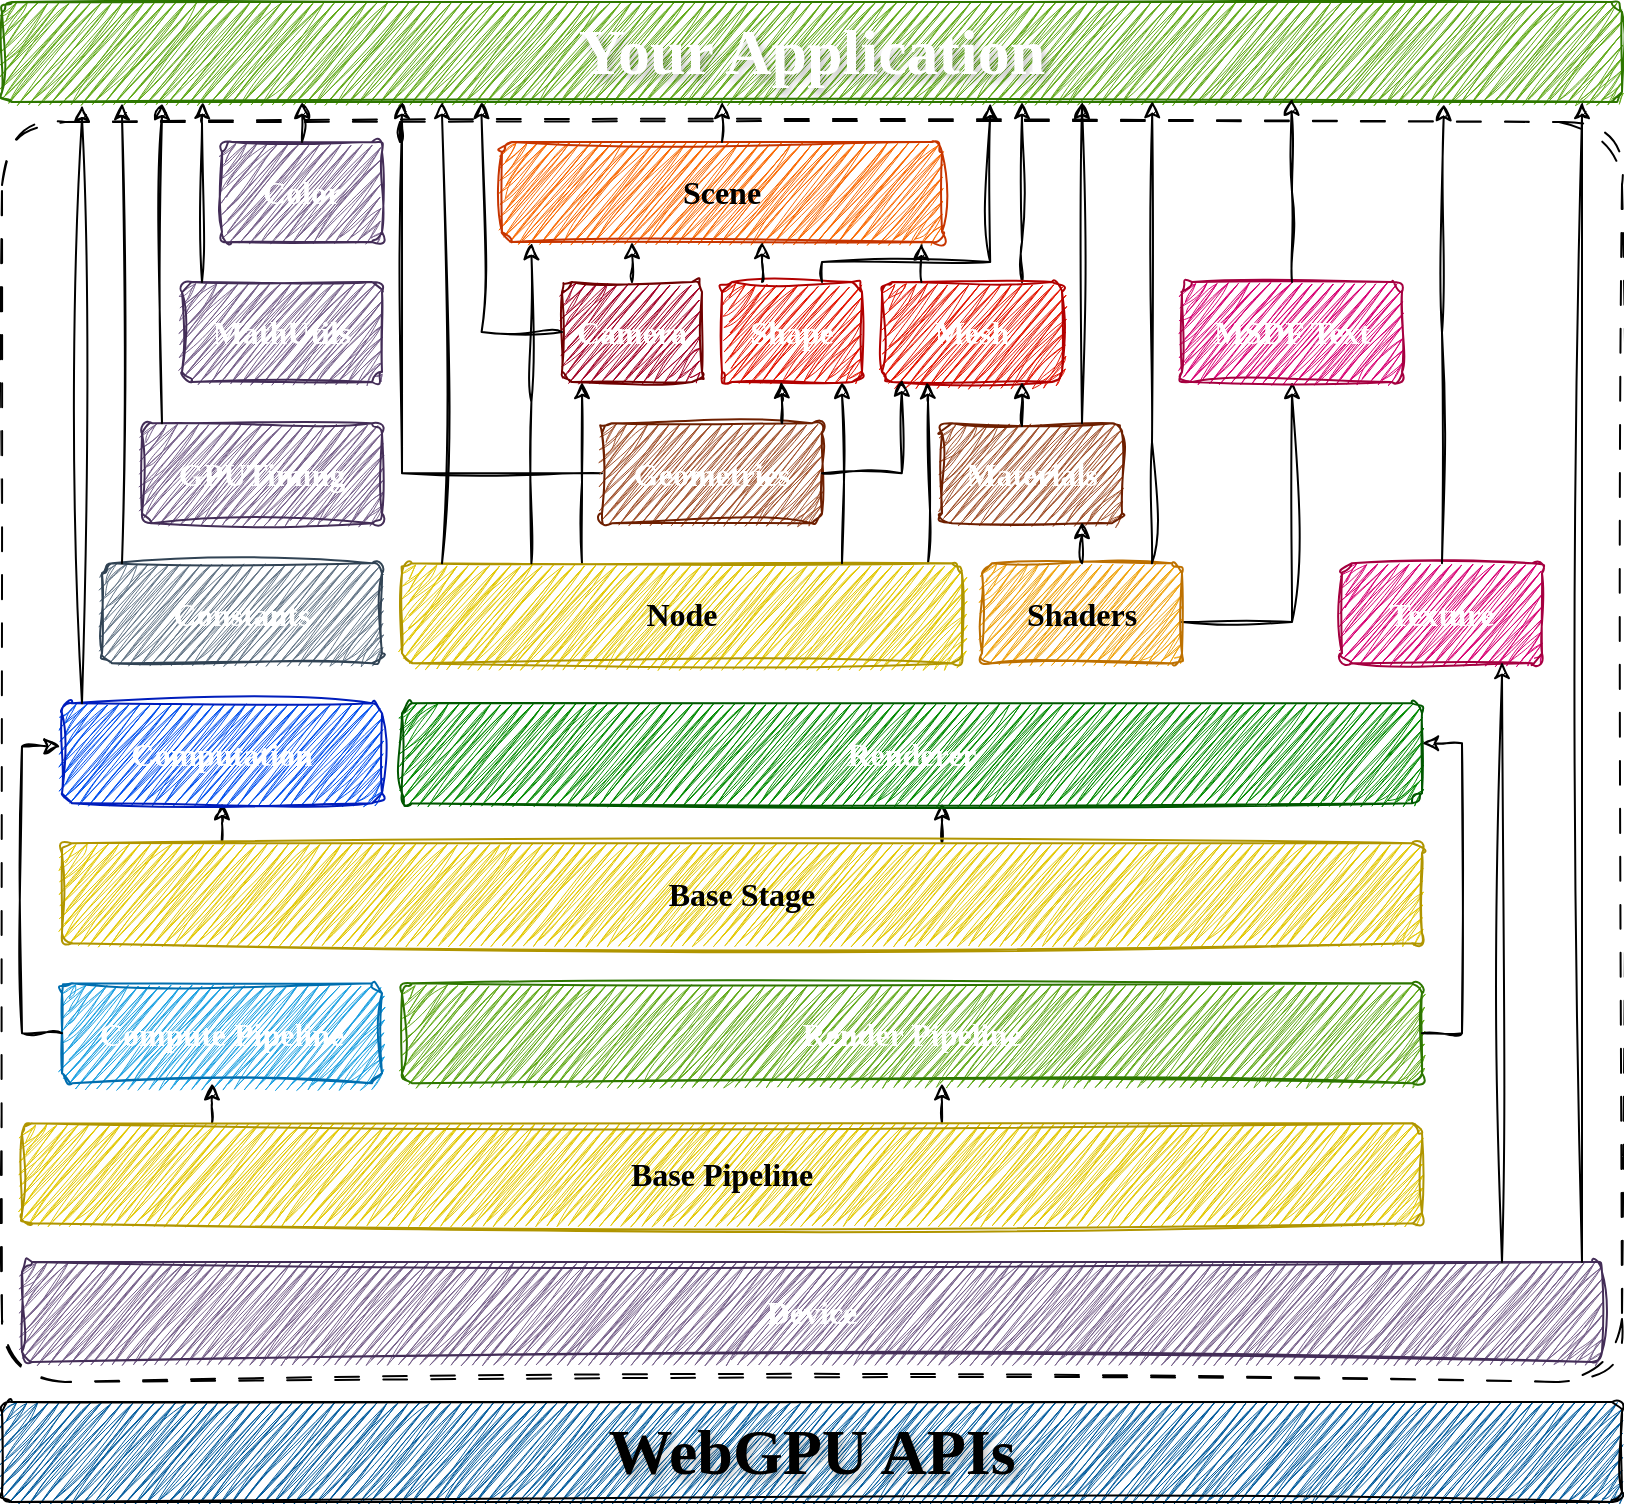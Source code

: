 <mxfile version="28.2.8">
  <diagram name="Page-1" id="Vd09RxBzxM2-TLh0bUjH">
    <mxGraphModel dx="1426" dy="21" grid="1" gridSize="10" guides="1" tooltips="1" connect="1" arrows="1" fold="1" page="1" pageScale="1" pageWidth="830" pageHeight="768" math="0" shadow="0">
      <root>
        <mxCell id="0" />
        <mxCell id="1" parent="0" />
        <mxCell id="-hKqGcVPF6-ta_k8zyYR-1" value="WebGPU APIs" style="rounded=1;arcSize=10;whiteSpace=wrap;html=1;align=center;fillColor=light-dark(#005A9C,#005A9C);fontColor=#000000;strokeColor=default;gradientColor=none;gradientDirection=north;fillStyle=zigzag;sketch=1;curveFitting=1;jiggle=2;fontFamily=Comic Sans MS;fontSize=32;fontStyle=1;labelBackgroundColor=none;labelBorderColor=none;textShadow=1;" parent="1" vertex="1">
          <mxGeometry x="10" y="1480" width="810" height="50" as="geometry" />
        </mxCell>
        <mxCell id="QNinl-FxONfIF-WMUGOS-1" value="Your Application" style="rounded=1;arcSize=10;whiteSpace=wrap;html=1;align=center;fillColor=#60a917;strokeColor=light-dark(#2D7600,#FFFFFF);gradientDirection=north;fillStyle=zigzag;sketch=1;curveFitting=1;jiggle=2;fontFamily=Comic Sans MS;fontSize=32;fontStyle=1;labelBackgroundColor=none;labelBorderColor=none;textShadow=1;fontColor=light-dark(#FFFFFF,#FFFFFF);" parent="1" vertex="1">
          <mxGeometry x="10" y="780" width="810" height="50" as="geometry" />
        </mxCell>
        <mxCell id="7VYEh889NyYLhTuRO7js-1" value="UWAL" style="rounded=1;hachureGap=4;fontFamily=Comic Sans MS;dashed=1;dashPattern=12 12;fillStyle=hachure;fillColor=none;glass=0;shadow=0;fontSize=256;fontColor=light-dark(#FFFFFF,#0093FF);textShadow=0;fontStyle=1;arcSize=5;textOpacity=10;html=1;whiteSpace=wrap;labelBorderColor=none;labelBackgroundColor=none;sketch=1;curveFitting=1;jiggle=2;" parent="1" vertex="1">
          <mxGeometry x="10" y="840" width="810" height="630" as="geometry" />
        </mxCell>
        <mxCell id="7VYEh889NyYLhTuRO7js-3" value="Render Pipeline" style="rounded=1;arcSize=10;whiteSpace=wrap;html=1;align=center;gradientDirection=north;fillStyle=zigzag;sketch=1;curveFitting=1;jiggle=2;fontFamily=Comic Sans MS;fontSize=16;fontStyle=1;labelBackgroundColor=none;labelBorderColor=none;textShadow=0;fillColor=#60a917;strokeColor=#2D7600;fontColor=light-dark(#FFFFFF,#FFFFFF);" parent="1" vertex="1">
          <mxGeometry x="210" y="1270.63" width="510" height="50" as="geometry" />
        </mxCell>
        <mxCell id="7VYEh889NyYLhTuRO7js-4" value="Compute Pipeline" style="rounded=1;arcSize=10;whiteSpace=wrap;html=1;align=center;fillColor=#1ba1e2;strokeColor=#006EAF;gradientDirection=north;fillStyle=zigzag;sketch=1;curveFitting=1;jiggle=2;fontFamily=Comic Sans MS;fontSize=16;fontStyle=1;labelBackgroundColor=none;labelBorderColor=none;textShadow=0;fontColor=light-dark(#FFFFFF,#FFFFFF);" parent="1" vertex="1">
          <mxGeometry x="40" y="1270.63" width="160" height="50" as="geometry" />
        </mxCell>
        <mxCell id="7VYEh889NyYLhTuRO7js-6" value="Device" style="rounded=1;arcSize=10;whiteSpace=wrap;html=1;align=center;gradientDirection=north;fillStyle=zigzag;sketch=1;curveFitting=1;jiggle=2;fontFamily=Comic Sans MS;fontSize=16;fontStyle=1;labelBackgroundColor=none;labelBorderColor=none;textShadow=0;fillColor=#76608a;strokeColor=#432D57;fontColor=light-dark(#FFFFFF,#FFFFFF);" parent="1" vertex="1">
          <mxGeometry x="20" y="1410" width="790" height="50" as="geometry" />
        </mxCell>
        <mxCell id="7VYEh889NyYLhTuRO7js-25" style="edgeStyle=orthogonalEdgeStyle;rounded=0;sketch=1;hachureGap=4;jiggle=2;curveFitting=1;orthogonalLoop=1;jettySize=auto;html=1;fontFamily=Architects Daughter;fontSource=https%3A%2F%2Ffonts.googleapis.com%2Fcss%3Ffamily%3DArchitects%2BDaughter;" parent="1" source="7VYEh889NyYLhTuRO7js-8" target="7VYEh889NyYLhTuRO7js-10" edge="1">
          <mxGeometry relative="1" as="geometry">
            <Array as="points">
              <mxPoint x="120" y="1190.63" />
              <mxPoint x="120" y="1190.63" />
            </Array>
          </mxGeometry>
        </mxCell>
        <mxCell id="7VYEh889NyYLhTuRO7js-27" style="edgeStyle=orthogonalEdgeStyle;rounded=0;sketch=1;hachureGap=4;jiggle=2;curveFitting=1;orthogonalLoop=1;jettySize=auto;html=1;fontFamily=Architects Daughter;fontSource=https%3A%2F%2Ffonts.googleapis.com%2Fcss%3Ffamily%3DArchitects%2BDaughter;" parent="1" source="7VYEh889NyYLhTuRO7js-8" target="7VYEh889NyYLhTuRO7js-11" edge="1">
          <mxGeometry relative="1" as="geometry">
            <Array as="points">
              <mxPoint x="480" y="1190" />
              <mxPoint x="480" y="1190" />
            </Array>
          </mxGeometry>
        </mxCell>
        <mxCell id="7VYEh889NyYLhTuRO7js-8" value="Base Stage" style="rounded=1;arcSize=10;whiteSpace=wrap;html=1;align=center;fillColor=#e3c800;strokeColor=#B09500;gradientDirection=north;fillStyle=zigzag;sketch=1;curveFitting=1;jiggle=2;fontFamily=Comic Sans MS;fontSize=16;fontStyle=1;labelBackgroundColor=none;labelBorderColor=none;textShadow=0;fontColor=#000000;" parent="1" vertex="1">
          <mxGeometry x="40" y="1200.63" width="680" height="50" as="geometry" />
        </mxCell>
        <mxCell id="7VYEh889NyYLhTuRO7js-32" style="edgeStyle=orthogonalEdgeStyle;rounded=0;sketch=1;hachureGap=4;jiggle=2;curveFitting=1;orthogonalLoop=1;jettySize=auto;html=1;fontFamily=Architects Daughter;fontSource=https%3A%2F%2Ffonts.googleapis.com%2Fcss%3Ffamily%3DArchitects%2BDaughter;" parent="1" source="7VYEh889NyYLhTuRO7js-9" target="7VYEh889NyYLhTuRO7js-3" edge="1">
          <mxGeometry relative="1" as="geometry">
            <Array as="points">
              <mxPoint x="480" y="1330" />
              <mxPoint x="480" y="1330" />
            </Array>
          </mxGeometry>
        </mxCell>
        <mxCell id="7VYEh889NyYLhTuRO7js-34" style="edgeStyle=orthogonalEdgeStyle;rounded=0;sketch=1;hachureGap=4;jiggle=2;curveFitting=1;orthogonalLoop=1;jettySize=auto;html=1;fontFamily=Architects Daughter;fontSource=https%3A%2F%2Ffonts.googleapis.com%2Fcss%3Ffamily%3DArchitects%2BDaughter;" parent="1" source="7VYEh889NyYLhTuRO7js-9" target="7VYEh889NyYLhTuRO7js-4" edge="1">
          <mxGeometry relative="1" as="geometry">
            <Array as="points">
              <mxPoint x="115" y="1330.63" />
              <mxPoint x="115" y="1330.63" />
            </Array>
          </mxGeometry>
        </mxCell>
        <mxCell id="7VYEh889NyYLhTuRO7js-9" value="Base Pipeline" style="rounded=1;arcSize=10;whiteSpace=wrap;html=1;align=center;fillColor=#e3c800;strokeColor=#B09500;gradientDirection=north;fillStyle=zigzag;sketch=1;curveFitting=1;jiggle=2;fontFamily=Comic Sans MS;fontSize=16;fontStyle=1;labelBackgroundColor=none;labelBorderColor=none;textShadow=0;fontColor=#000000;" parent="1" vertex="1">
          <mxGeometry x="20" y="1340.63" width="700" height="50" as="geometry" />
        </mxCell>
        <mxCell id="7VYEh889NyYLhTuRO7js-10" value="Computation" style="rounded=1;arcSize=10;whiteSpace=wrap;html=1;align=center;fillColor=#0050ef;strokeColor=#001DBC;gradientDirection=north;fillStyle=zigzag;sketch=1;curveFitting=1;jiggle=2;fontFamily=Comic Sans MS;fontSize=16;fontStyle=1;labelBackgroundColor=none;labelBorderColor=none;textShadow=0;fontColor=light-dark(#FFFFFF,#FFFFFF);" parent="1" vertex="1">
          <mxGeometry x="40" y="1130.63" width="160" height="50" as="geometry" />
        </mxCell>
        <mxCell id="7VYEh889NyYLhTuRO7js-11" value="Renderer" style="rounded=1;arcSize=10;whiteSpace=wrap;html=1;align=center;gradientDirection=north;fillStyle=zigzag;sketch=1;curveFitting=1;jiggle=2;fontFamily=Comic Sans MS;fontSize=16;fontStyle=1;labelBackgroundColor=none;labelBorderColor=none;textShadow=0;fillColor=#008a00;strokeColor=#005700;fontColor=light-dark(#FFFFFF,#FFFFFF);" parent="1" vertex="1">
          <mxGeometry x="210" y="1130.63" width="510" height="50" as="geometry" />
        </mxCell>
        <mxCell id="7VYEh889NyYLhTuRO7js-18" value="Texture" style="rounded=1;arcSize=10;whiteSpace=wrap;html=1;align=center;gradientDirection=north;fillStyle=zigzag;sketch=1;curveFitting=1;jiggle=2;fontFamily=Comic Sans MS;fontSize=16;fontStyle=1;labelBackgroundColor=none;labelBorderColor=none;textShadow=0;fillColor=#d80073;strokeColor=#A50040;fontColor=light-dark(#FFFFFF,#FFFFFF);" parent="1" vertex="1">
          <mxGeometry x="680" y="1060.63" width="100" height="50" as="geometry" />
        </mxCell>
        <mxCell id="7VYEh889NyYLhTuRO7js-28" style="edgeStyle=orthogonalEdgeStyle;rounded=0;sketch=1;hachureGap=4;jiggle=2;curveFitting=1;orthogonalLoop=1;jettySize=auto;html=1;entryX=1;entryY=0.4;entryDx=0;entryDy=0;entryPerimeter=0;fontFamily=Architects Daughter;fontSource=https%3A%2F%2Ffonts.googleapis.com%2Fcss%3Ffamily%3DArchitects%2BDaughter;" parent="1" source="7VYEh889NyYLhTuRO7js-3" target="7VYEh889NyYLhTuRO7js-11" edge="1">
          <mxGeometry relative="1" as="geometry">
            <Array as="points">
              <mxPoint x="740" y="1296" />
              <mxPoint x="740" y="1151" />
            </Array>
          </mxGeometry>
        </mxCell>
        <mxCell id="7VYEh889NyYLhTuRO7js-31" style="edgeStyle=orthogonalEdgeStyle;rounded=0;sketch=1;hachureGap=4;jiggle=2;curveFitting=1;orthogonalLoop=1;jettySize=auto;html=1;entryX=-0.005;entryY=0.431;entryDx=0;entryDy=0;entryPerimeter=0;fontFamily=Architects Daughter;fontSource=https%3A%2F%2Ffonts.googleapis.com%2Fcss%3Ffamily%3DArchitects%2BDaughter;" parent="1" source="7VYEh889NyYLhTuRO7js-4" target="7VYEh889NyYLhTuRO7js-10" edge="1">
          <mxGeometry relative="1" as="geometry">
            <Array as="points">
              <mxPoint x="20" y="1295.63" />
              <mxPoint x="20" y="1152.63" />
            </Array>
          </mxGeometry>
        </mxCell>
        <mxCell id="7VYEh889NyYLhTuRO7js-37" value="MathUtils" style="rounded=1;arcSize=10;whiteSpace=wrap;html=1;align=center;fillColor=#76608a;strokeColor=#432D57;gradientDirection=north;fillStyle=zigzag;sketch=1;curveFitting=1;jiggle=2;fontFamily=Comic Sans MS;fontSize=16;fontStyle=1;labelBackgroundColor=none;labelBorderColor=none;textShadow=0;fontColor=light-dark(#FFFFFF,#FFFFFF);" parent="1" vertex="1">
          <mxGeometry x="100" y="920" width="100" height="50" as="geometry" />
        </mxCell>
        <mxCell id="7VYEh889NyYLhTuRO7js-38" value="Constants" style="rounded=1;arcSize=10;whiteSpace=wrap;html=1;align=center;gradientDirection=north;fillStyle=zigzag;sketch=1;curveFitting=1;jiggle=2;fontFamily=Comic Sans MS;fontSize=16;fontStyle=1;labelBackgroundColor=none;labelBorderColor=none;textShadow=0;fillColor=#647687;strokeColor=#314354;fontColor=light-dark(#FFFFFF,#FFFFFF);" parent="1" vertex="1">
          <mxGeometry x="60" y="1060.63" width="140" height="50" as="geometry" />
        </mxCell>
        <mxCell id="7VYEh889NyYLhTuRO7js-44" value="GPUTiming" style="rounded=1;arcSize=10;whiteSpace=wrap;html=1;align=center;fillColor=#76608a;strokeColor=#432D57;gradientDirection=north;fillStyle=zigzag;sketch=1;curveFitting=1;jiggle=2;fontFamily=Comic Sans MS;fontSize=16;fontStyle=1;labelBackgroundColor=none;labelBorderColor=none;textShadow=0;fontColor=light-dark(#FFFFFF,#FFFFFF);" parent="1" vertex="1">
          <mxGeometry x="80" y="990.63" width="120" height="50" as="geometry" />
        </mxCell>
        <mxCell id="7VYEh889NyYLhTuRO7js-45" value="Color" style="rounded=1;arcSize=10;whiteSpace=wrap;html=1;align=center;fillColor=#76608a;strokeColor=#432D57;gradientDirection=north;fillStyle=zigzag;sketch=1;curveFitting=1;jiggle=2;fontFamily=Comic Sans MS;fontSize=16;fontStyle=1;labelBackgroundColor=none;labelBorderColor=none;textShadow=0;fontColor=light-dark(#FFFFFF,#FFFFFF);" parent="1" vertex="1">
          <mxGeometry x="120" y="850" width="80" height="50" as="geometry" />
        </mxCell>
        <mxCell id="7VYEh889NyYLhTuRO7js-47" style="edgeStyle=orthogonalEdgeStyle;rounded=0;sketch=1;hachureGap=4;jiggle=2;curveFitting=1;orthogonalLoop=1;jettySize=auto;html=1;fontFamily=Architects Daughter;fontSource=https%3A%2F%2Ffonts.googleapis.com%2Fcss%3Ffamily%3DArchitects%2BDaughter;" parent="1" source="7VYEh889NyYLhTuRO7js-10" edge="1">
          <mxGeometry relative="1" as="geometry">
            <mxPoint x="50" y="831.63" as="targetPoint" />
            <Array as="points">
              <mxPoint x="50" y="831.63" />
            </Array>
          </mxGeometry>
        </mxCell>
        <mxCell id="7VYEh889NyYLhTuRO7js-49" style="edgeStyle=orthogonalEdgeStyle;rounded=0;sketch=1;hachureGap=4;jiggle=2;curveFitting=1;orthogonalLoop=1;jettySize=auto;html=1;fontFamily=Architects Daughter;fontSource=https%3A%2F%2Ffonts.googleapis.com%2Fcss%3Ffamily%3DArchitects%2BDaughter;" parent="1" source="7VYEh889NyYLhTuRO7js-38" edge="1">
          <mxGeometry relative="1" as="geometry">
            <mxPoint x="70" y="830.63" as="targetPoint" />
            <Array as="points">
              <mxPoint x="70" y="830.63" />
            </Array>
          </mxGeometry>
        </mxCell>
        <mxCell id="7VYEh889NyYLhTuRO7js-54" style="edgeStyle=orthogonalEdgeStyle;rounded=0;sketch=1;hachureGap=4;jiggle=2;curveFitting=1;orthogonalLoop=1;jettySize=auto;html=1;fontFamily=Architects Daughter;fontSource=https%3A%2F%2Ffonts.googleapis.com%2Fcss%3Ffamily%3DArchitects%2BDaughter;" parent="1" source="7VYEh889NyYLhTuRO7js-44" edge="1">
          <mxGeometry relative="1" as="geometry">
            <mxPoint x="90" y="830.63" as="targetPoint" />
            <Array as="points">
              <mxPoint x="90" y="830.63" />
            </Array>
          </mxGeometry>
        </mxCell>
        <mxCell id="7VYEh889NyYLhTuRO7js-57" style="edgeStyle=orthogonalEdgeStyle;rounded=0;sketch=1;hachureGap=4;jiggle=2;curveFitting=1;orthogonalLoop=1;jettySize=auto;html=1;fontFamily=Architects Daughter;fontSource=https%3A%2F%2Ffonts.googleapis.com%2Fcss%3Ffamily%3DArchitects%2BDaughter;entryX=0.124;entryY=-0.001;entryDx=0;entryDy=0;entryPerimeter=0;" parent="1" source="7VYEh889NyYLhTuRO7js-37" edge="1">
          <mxGeometry relative="1" as="geometry">
            <mxPoint x="110" y="940.63" as="sourcePoint" />
            <mxPoint x="110.44" y="830" as="targetPoint" />
            <Array as="points">
              <mxPoint x="110" y="840.63" />
              <mxPoint x="110" y="840.63" />
            </Array>
          </mxGeometry>
        </mxCell>
        <mxCell id="7VYEh889NyYLhTuRO7js-58" style="edgeStyle=orthogonalEdgeStyle;rounded=0;sketch=1;hachureGap=4;jiggle=2;curveFitting=1;orthogonalLoop=1;jettySize=auto;html=1;fontFamily=Architects Daughter;fontSource=https%3A%2F%2Ffonts.googleapis.com%2Fcss%3Ffamily%3DArchitects%2BDaughter;" parent="1" source="7VYEh889NyYLhTuRO7js-45" edge="1">
          <mxGeometry relative="1" as="geometry">
            <mxPoint x="160" y="830" as="targetPoint" />
          </mxGeometry>
        </mxCell>
        <mxCell id="J_IsrCbrUyyv8cD7LksS-71" style="edgeStyle=orthogonalEdgeStyle;rounded=0;sketch=1;hachureGap=4;jiggle=2;curveFitting=1;orthogonalLoop=1;jettySize=auto;html=1;entryX=0.5;entryY=1;entryDx=0;entryDy=0;fontFamily=Architects Daughter;fontSource=https%3A%2F%2Ffonts.googleapis.com%2Fcss%3Ffamily%3DArchitects%2BDaughter;" parent="1" source="J_IsrCbrUyyv8cD7LksS-1" target="J_IsrCbrUyyv8cD7LksS-3" edge="1">
          <mxGeometry relative="1" as="geometry">
            <Array as="points">
              <mxPoint x="655" y="1090" />
            </Array>
          </mxGeometry>
        </mxCell>
        <mxCell id="J_IsrCbrUyyv8cD7LksS-1" value="Shaders" style="rounded=1;arcSize=10;whiteSpace=wrap;html=1;align=center;gradientDirection=north;fillStyle=zigzag;sketch=1;curveFitting=1;jiggle=2;fontFamily=Comic Sans MS;fontSize=16;fontStyle=1;labelBackgroundColor=none;labelBorderColor=none;textShadow=0;fillColor=#f0a30a;fontColor=light-dark(#000000,#FFFFFF);strokeColor=#BD7000;" parent="1" vertex="1">
          <mxGeometry x="500" y="1060.63" width="100" height="50" as="geometry" />
        </mxCell>
        <mxCell id="J_IsrCbrUyyv8cD7LksS-3" value="MSDF Text" style="rounded=1;arcSize=10;whiteSpace=wrap;html=1;align=center;fillColor=#d80073;strokeColor=#A50040;gradientDirection=north;fillStyle=zigzag;sketch=1;curveFitting=1;jiggle=2;fontFamily=Comic Sans MS;fontSize=16;fontStyle=1;labelBackgroundColor=none;labelBorderColor=none;textShadow=0;fontColor=light-dark(#FFFFFF,#FFFFFF);" parent="1" vertex="1">
          <mxGeometry x="600" y="920.0" width="110" height="50" as="geometry" />
        </mxCell>
        <mxCell id="J_IsrCbrUyyv8cD7LksS-5" value="Materials" style="rounded=1;arcSize=10;whiteSpace=wrap;html=1;align=center;fillColor=#a0522d;strokeColor=#6D1F00;gradientDirection=north;fillStyle=zigzag;sketch=1;curveFitting=1;jiggle=2;fontFamily=Comic Sans MS;fontSize=16;fontStyle=1;labelBackgroundColor=none;labelBorderColor=none;textShadow=0;fontColor=light-dark(#FFFFFF,#FFFFFF);" parent="1" vertex="1">
          <mxGeometry x="480" y="990.63" width="90" height="50" as="geometry" />
        </mxCell>
        <mxCell id="J_IsrCbrUyyv8cD7LksS-43" style="edgeStyle=orthogonalEdgeStyle;rounded=0;sketch=1;hachureGap=4;jiggle=2;curveFitting=1;orthogonalLoop=1;jettySize=auto;html=1;fontFamily=Architects Daughter;fontSource=https%3A%2F%2Ffonts.googleapis.com%2Fcss%3Ffamily%3DArchitects%2BDaughter;" parent="1" source="J_IsrCbrUyyv8cD7LksS-6" edge="1">
          <mxGeometry relative="1" as="geometry">
            <mxPoint x="210" y="830" as="targetPoint" />
            <Array as="points">
              <mxPoint x="210" y="1016" />
              <mxPoint x="210" y="840" />
              <mxPoint x="209" y="840" />
              <mxPoint x="209" y="850" />
              <mxPoint x="210" y="850" />
            </Array>
          </mxGeometry>
        </mxCell>
        <mxCell id="J_IsrCbrUyyv8cD7LksS-6" value="Geometries" style="rounded=1;arcSize=10;whiteSpace=wrap;html=1;align=center;fillColor=#a0522d;strokeColor=#6D1F00;gradientDirection=north;fillStyle=zigzag;sketch=1;curveFitting=1;jiggle=2;fontFamily=Comic Sans MS;fontSize=16;fontStyle=1;labelBackgroundColor=none;labelBorderColor=none;textShadow=0;fontColor=light-dark(#FFFFFF,#FFFFFF);" parent="1" vertex="1">
          <mxGeometry x="310" y="990.63" width="110" height="50" as="geometry" />
        </mxCell>
        <mxCell id="J_IsrCbrUyyv8cD7LksS-61" style="edgeStyle=orthogonalEdgeStyle;rounded=0;sketch=1;hachureGap=4;jiggle=2;curveFitting=1;orthogonalLoop=1;jettySize=auto;html=1;fontFamily=Architects Daughter;fontSource=https%3A%2F%2Ffonts.googleapis.com%2Fcss%3Ffamily%3DArchitects%2BDaughter;" parent="1" source="J_IsrCbrUyyv8cD7LksS-7" edge="1">
          <mxGeometry relative="1" as="geometry">
            <mxPoint x="520" y="830" as="targetPoint" />
            <Array as="points">
              <mxPoint x="520" y="900" />
              <mxPoint x="520" y="900" />
            </Array>
          </mxGeometry>
        </mxCell>
        <mxCell id="J_IsrCbrUyyv8cD7LksS-7" value="Mesh" style="rounded=1;arcSize=10;whiteSpace=wrap;html=1;align=center;fillColor=#e51400;strokeColor=#B20000;gradientDirection=north;fillStyle=zigzag;sketch=1;curveFitting=1;jiggle=2;fontFamily=Comic Sans MS;fontSize=16;fontStyle=1;labelBackgroundColor=none;labelBorderColor=none;textShadow=0;fontColor=light-dark(#FFFFFF,#FFFFFF);" parent="1" vertex="1">
          <mxGeometry x="450" y="920" width="90" height="50" as="geometry" />
        </mxCell>
        <mxCell id="J_IsrCbrUyyv8cD7LksS-8" value="Shape" style="rounded=1;arcSize=10;whiteSpace=wrap;html=1;align=center;fillColor=#e51400;strokeColor=#B20000;gradientDirection=north;fillStyle=zigzag;sketch=1;curveFitting=1;jiggle=2;fontFamily=Comic Sans MS;fontSize=16;fontStyle=1;labelBackgroundColor=none;labelBorderColor=none;textShadow=0;fontColor=light-dark(#FFFFFF,#FFFFFF);" parent="1" vertex="1">
          <mxGeometry x="370" y="920" width="70" height="50" as="geometry" />
        </mxCell>
        <mxCell id="J_IsrCbrUyyv8cD7LksS-31" style="edgeStyle=orthogonalEdgeStyle;rounded=0;sketch=1;hachureGap=4;jiggle=2;curveFitting=1;orthogonalLoop=1;jettySize=auto;html=1;fontFamily=Architects Daughter;fontSource=https%3A%2F%2Ffonts.googleapis.com%2Fcss%3Ffamily%3DArchitects%2BDaughter;" parent="1" source="J_IsrCbrUyyv8cD7LksS-9" target="J_IsrCbrUyyv8cD7LksS-11" edge="1">
          <mxGeometry relative="1" as="geometry">
            <Array as="points">
              <mxPoint x="300" y="1020" />
              <mxPoint x="300" y="1020" />
            </Array>
          </mxGeometry>
        </mxCell>
        <mxCell id="J_IsrCbrUyyv8cD7LksS-36" style="edgeStyle=orthogonalEdgeStyle;rounded=0;sketch=1;hachureGap=4;jiggle=2;curveFitting=1;orthogonalLoop=1;jettySize=auto;html=1;entryX=0.25;entryY=1;entryDx=0;entryDy=0;fontFamily=Architects Daughter;fontSource=https%3A%2F%2Ffonts.googleapis.com%2Fcss%3Ffamily%3DArchitects%2BDaughter;" parent="1" source="J_IsrCbrUyyv8cD7LksS-9" target="J_IsrCbrUyyv8cD7LksS-7" edge="1">
          <mxGeometry relative="1" as="geometry">
            <Array as="points">
              <mxPoint x="473" y="980" />
              <mxPoint x="473" y="980" />
            </Array>
          </mxGeometry>
        </mxCell>
        <mxCell id="J_IsrCbrUyyv8cD7LksS-9" value="Node" style="rounded=1;arcSize=10;whiteSpace=wrap;html=1;align=center;fillColor=#e3c800;strokeColor=#B09500;gradientDirection=north;fillStyle=zigzag;sketch=1;curveFitting=1;jiggle=2;fontFamily=Comic Sans MS;fontSize=16;fontStyle=1;labelBackgroundColor=none;labelBorderColor=none;textShadow=0;fontColor=#000000;" parent="1" vertex="1">
          <mxGeometry x="210" y="1060.63" width="280" height="50" as="geometry" />
        </mxCell>
        <mxCell id="J_IsrCbrUyyv8cD7LksS-11" value="Camera" style="rounded=1;arcSize=10;whiteSpace=wrap;html=1;align=center;fillColor=#a20025;strokeColor=#6F0000;gradientDirection=north;fillStyle=zigzag;sketch=1;curveFitting=1;jiggle=2;fontFamily=Comic Sans MS;fontSize=16;fontStyle=1;labelBackgroundColor=none;labelBorderColor=none;textShadow=0;fontColor=light-dark(#FFFFFF,#FFFFFF);" parent="1" vertex="1">
          <mxGeometry x="290" y="920" width="70" height="50" as="geometry" />
        </mxCell>
        <mxCell id="J_IsrCbrUyyv8cD7LksS-15" style="edgeStyle=orthogonalEdgeStyle;rounded=0;sketch=1;hachureGap=4;jiggle=2;curveFitting=1;orthogonalLoop=1;jettySize=auto;html=1;entryX=0.71;entryY=0.991;entryDx=0;entryDy=0;entryPerimeter=0;fontFamily=Architects Daughter;fontSource=https%3A%2F%2Ffonts.googleapis.com%2Fcss%3Ffamily%3DArchitects%2BDaughter;" parent="1" source="J_IsrCbrUyyv8cD7LksS-1" target="QNinl-FxONfIF-WMUGOS-1" edge="1">
          <mxGeometry relative="1" as="geometry">
            <Array as="points">
              <mxPoint x="585" y="1000" />
              <mxPoint x="585" y="1000" />
            </Array>
          </mxGeometry>
        </mxCell>
        <mxCell id="J_IsrCbrUyyv8cD7LksS-20" style="edgeStyle=orthogonalEdgeStyle;rounded=0;sketch=1;hachureGap=4;jiggle=2;curveFitting=1;orthogonalLoop=1;jettySize=auto;html=1;fontFamily=Architects Daughter;fontSource=https%3A%2F%2Ffonts.googleapis.com%2Fcss%3Ffamily%3DArchitects%2BDaughter;" parent="1" source="J_IsrCbrUyyv8cD7LksS-5" edge="1">
          <mxGeometry relative="1" as="geometry">
            <mxPoint x="550" y="830" as="targetPoint" />
            <Array as="points">
              <mxPoint x="550" y="832" />
            </Array>
          </mxGeometry>
        </mxCell>
        <mxCell id="J_IsrCbrUyyv8cD7LksS-21" style="edgeStyle=orthogonalEdgeStyle;rounded=0;sketch=1;hachureGap=4;jiggle=2;curveFitting=1;orthogonalLoop=1;jettySize=auto;html=1;fontFamily=Architects Daughter;fontSource=https%3A%2F%2Ffonts.googleapis.com%2Fcss%3Ffamily%3DArchitects%2BDaughter;" parent="1" source="J_IsrCbrUyyv8cD7LksS-1" edge="1">
          <mxGeometry relative="1" as="geometry">
            <mxPoint x="550" y="1040" as="targetPoint" />
            <Array as="points">
              <mxPoint x="550" y="1040" />
            </Array>
          </mxGeometry>
        </mxCell>
        <mxCell id="J_IsrCbrUyyv8cD7LksS-29" style="edgeStyle=orthogonalEdgeStyle;rounded=0;sketch=1;hachureGap=4;jiggle=2;curveFitting=1;orthogonalLoop=1;jettySize=auto;html=1;fontFamily=Architects Daughter;fontSource=https%3A%2F%2Ffonts.googleapis.com%2Fcss%3Ffamily%3DArchitects%2BDaughter;" parent="1" source="J_IsrCbrUyyv8cD7LksS-9" edge="1">
          <mxGeometry relative="1" as="geometry">
            <mxPoint x="230" y="830" as="targetPoint" />
            <Array as="points">
              <mxPoint x="230" y="830" />
            </Array>
          </mxGeometry>
        </mxCell>
        <mxCell id="7VYEh889NyYLhTuRO7js-35" value="Scene" style="rounded=1;arcSize=10;whiteSpace=wrap;html=1;align=center;fillColor=#fa6800;strokeColor=#C73500;gradientDirection=north;fillStyle=zigzag;sketch=1;curveFitting=1;jiggle=2;fontFamily=Comic Sans MS;fontSize=16;fontStyle=1;labelBackgroundColor=none;labelBorderColor=none;textShadow=0;fontColor=light-dark(#000000,#FFFFFF);" parent="1" vertex="1">
          <mxGeometry x="260" y="850" width="220" height="50" as="geometry" />
        </mxCell>
        <mxCell id="J_IsrCbrUyyv8cD7LksS-37" style="edgeStyle=orthogonalEdgeStyle;rounded=0;sketch=1;hachureGap=4;jiggle=2;curveFitting=1;orthogonalLoop=1;jettySize=auto;html=1;fontFamily=Architects Daughter;fontSource=https%3A%2F%2Ffonts.googleapis.com%2Fcss%3Ffamily%3DArchitects%2BDaughter;" parent="1" source="J_IsrCbrUyyv8cD7LksS-9" edge="1">
          <mxGeometry relative="1" as="geometry">
            <mxPoint x="430" y="970" as="targetPoint" />
            <Array as="points">
              <mxPoint x="430" y="970" />
            </Array>
          </mxGeometry>
        </mxCell>
        <mxCell id="J_IsrCbrUyyv8cD7LksS-39" style="edgeStyle=orthogonalEdgeStyle;rounded=0;sketch=1;hachureGap=4;jiggle=2;curveFitting=1;orthogonalLoop=1;jettySize=auto;html=1;entryX=0.11;entryY=0.976;entryDx=0;entryDy=0;entryPerimeter=0;fontFamily=Architects Daughter;fontSource=https%3A%2F%2Ffonts.googleapis.com%2Fcss%3Ffamily%3DArchitects%2BDaughter;" parent="1" source="J_IsrCbrUyyv8cD7LksS-6" target="J_IsrCbrUyyv8cD7LksS-7" edge="1">
          <mxGeometry relative="1" as="geometry" />
        </mxCell>
        <mxCell id="J_IsrCbrUyyv8cD7LksS-42" style="edgeStyle=orthogonalEdgeStyle;rounded=0;sketch=1;hachureGap=4;jiggle=2;curveFitting=1;orthogonalLoop=1;jettySize=auto;html=1;fontFamily=Architects Daughter;fontSource=https%3A%2F%2Ffonts.googleapis.com%2Fcss%3Ffamily%3DArchitects%2BDaughter;" parent="1" edge="1">
          <mxGeometry relative="1" as="geometry">
            <mxPoint x="520" y="992" as="sourcePoint" />
            <mxPoint x="520" y="970" as="targetPoint" />
            <Array as="points">
              <mxPoint x="520" y="970" />
            </Array>
          </mxGeometry>
        </mxCell>
        <mxCell id="J_IsrCbrUyyv8cD7LksS-49" style="edgeStyle=orthogonalEdgeStyle;rounded=0;sketch=1;hachureGap=4;jiggle=2;curveFitting=1;orthogonalLoop=1;jettySize=auto;html=1;entryX=0.481;entryY=0.206;entryDx=0;entryDy=0;entryPerimeter=0;fontFamily=Architects Daughter;fontSource=https%3A%2F%2Ffonts.googleapis.com%2Fcss%3Ffamily%3DArchitects%2BDaughter;" parent="1" source="J_IsrCbrUyyv8cD7LksS-6" target="7VYEh889NyYLhTuRO7js-1" edge="1">
          <mxGeometry relative="1" as="geometry">
            <Array as="points">
              <mxPoint x="400" y="980" />
              <mxPoint x="400" y="980" />
            </Array>
          </mxGeometry>
        </mxCell>
        <mxCell id="J_IsrCbrUyyv8cD7LksS-50" style="edgeStyle=orthogonalEdgeStyle;rounded=0;sketch=1;hachureGap=4;jiggle=2;curveFitting=1;orthogonalLoop=1;jettySize=auto;html=1;entryX=0.296;entryY=1;entryDx=0;entryDy=0;entryPerimeter=0;fontFamily=Architects Daughter;fontSource=https%3A%2F%2Ffonts.googleapis.com%2Fcss%3Ffamily%3DArchitects%2BDaughter;" parent="1" source="J_IsrCbrUyyv8cD7LksS-11" target="QNinl-FxONfIF-WMUGOS-1" edge="1">
          <mxGeometry relative="1" as="geometry">
            <Array as="points">
              <mxPoint x="250" y="945" />
            </Array>
          </mxGeometry>
        </mxCell>
        <mxCell id="J_IsrCbrUyyv8cD7LksS-58" style="edgeStyle=orthogonalEdgeStyle;rounded=0;sketch=1;hachureGap=4;jiggle=2;curveFitting=1;orthogonalLoop=1;jettySize=auto;html=1;fontFamily=Architects Daughter;fontSource=https%3A%2F%2Ffonts.googleapis.com%2Fcss%3Ffamily%3DArchitects%2BDaughter;" parent="1" source="7VYEh889NyYLhTuRO7js-6" edge="1">
          <mxGeometry relative="1" as="geometry">
            <mxPoint x="760" y="1110" as="targetPoint" />
            <Array as="points">
              <mxPoint x="760" y="1110" />
            </Array>
          </mxGeometry>
        </mxCell>
        <mxCell id="J_IsrCbrUyyv8cD7LksS-62" style="edgeStyle=orthogonalEdgeStyle;rounded=0;sketch=1;hachureGap=4;jiggle=2;curveFitting=1;orthogonalLoop=1;jettySize=auto;html=1;entryX=0.444;entryY=1;entryDx=0;entryDy=0;entryPerimeter=0;fontFamily=Architects Daughter;fontSource=https%3A%2F%2Ffonts.googleapis.com%2Fcss%3Ffamily%3DArchitects%2BDaughter;" parent="1" source="7VYEh889NyYLhTuRO7js-35" target="QNinl-FxONfIF-WMUGOS-1" edge="1">
          <mxGeometry relative="1" as="geometry" />
        </mxCell>
        <mxCell id="J_IsrCbrUyyv8cD7LksS-63" style="edgeStyle=orthogonalEdgeStyle;rounded=0;sketch=1;hachureGap=4;jiggle=2;curveFitting=1;orthogonalLoop=1;jettySize=auto;html=1;entryX=0.61;entryY=1.013;entryDx=0;entryDy=0;entryPerimeter=0;fontFamily=Architects Daughter;fontSource=https%3A%2F%2Ffonts.googleapis.com%2Fcss%3Ffamily%3DArchitects%2BDaughter;" parent="1" source="J_IsrCbrUyyv8cD7LksS-8" target="QNinl-FxONfIF-WMUGOS-1" edge="1">
          <mxGeometry relative="1" as="geometry">
            <Array as="points">
              <mxPoint x="420" y="910" />
              <mxPoint x="504" y="910" />
            </Array>
          </mxGeometry>
        </mxCell>
        <mxCell id="J_IsrCbrUyyv8cD7LksS-64" style="edgeStyle=orthogonalEdgeStyle;rounded=0;sketch=1;hachureGap=4;jiggle=2;curveFitting=1;orthogonalLoop=1;jettySize=auto;html=1;fontFamily=Architects Daughter;fontSource=https%3A%2F%2Ffonts.googleapis.com%2Fcss%3Ffamily%3DArchitects%2BDaughter;" parent="1" source="J_IsrCbrUyyv8cD7LksS-8" target="7VYEh889NyYLhTuRO7js-35" edge="1">
          <mxGeometry relative="1" as="geometry">
            <mxPoint x="390" y="910" as="targetPoint" />
            <Array as="points">
              <mxPoint x="390" y="910" />
              <mxPoint x="390" y="910" />
            </Array>
          </mxGeometry>
        </mxCell>
        <mxCell id="J_IsrCbrUyyv8cD7LksS-66" style="edgeStyle=orthogonalEdgeStyle;rounded=0;sketch=1;hachureGap=4;jiggle=2;curveFitting=1;orthogonalLoop=1;jettySize=auto;html=1;entryX=0.953;entryY=1.013;entryDx=0;entryDy=0;entryPerimeter=0;fontFamily=Architects Daughter;fontSource=https%3A%2F%2Ffonts.googleapis.com%2Fcss%3Ffamily%3DArchitects%2BDaughter;" parent="1" source="J_IsrCbrUyyv8cD7LksS-7" target="7VYEh889NyYLhTuRO7js-35" edge="1">
          <mxGeometry relative="1" as="geometry">
            <Array as="points">
              <mxPoint x="470" y="900" />
            </Array>
          </mxGeometry>
        </mxCell>
        <mxCell id="J_IsrCbrUyyv8cD7LksS-67" style="edgeStyle=orthogonalEdgeStyle;rounded=0;sketch=1;hachureGap=4;jiggle=2;curveFitting=1;orthogonalLoop=1;jettySize=auto;html=1;entryX=0.295;entryY=1;entryDx=0;entryDy=0;entryPerimeter=0;fontFamily=Architects Daughter;fontSource=https%3A%2F%2Ffonts.googleapis.com%2Fcss%3Ffamily%3DArchitects%2BDaughter;" parent="1" source="J_IsrCbrUyyv8cD7LksS-11" target="7VYEh889NyYLhTuRO7js-35" edge="1">
          <mxGeometry relative="1" as="geometry" />
        </mxCell>
        <mxCell id="J_IsrCbrUyyv8cD7LksS-68" style="edgeStyle=orthogonalEdgeStyle;rounded=0;sketch=1;hachureGap=4;jiggle=2;curveFitting=1;orthogonalLoop=1;jettySize=auto;html=1;entryX=0.067;entryY=1.011;entryDx=0;entryDy=0;entryPerimeter=0;fontFamily=Architects Daughter;fontSource=https%3A%2F%2Ffonts.googleapis.com%2Fcss%3Ffamily%3DArchitects%2BDaughter;" parent="1" source="J_IsrCbrUyyv8cD7LksS-9" target="7VYEh889NyYLhTuRO7js-35" edge="1">
          <mxGeometry relative="1" as="geometry">
            <Array as="points">
              <mxPoint x="275" y="980" />
            </Array>
          </mxGeometry>
        </mxCell>
        <mxCell id="J_IsrCbrUyyv8cD7LksS-70" style="edgeStyle=orthogonalEdgeStyle;rounded=0;sketch=1;hachureGap=4;jiggle=2;curveFitting=1;orthogonalLoop=1;jettySize=auto;html=1;fontFamily=Architects Daughter;fontSource=https%3A%2F%2Ffonts.googleapis.com%2Fcss%3Ffamily%3DArchitects%2BDaughter;" parent="1" source="7VYEh889NyYLhTuRO7js-6" edge="1">
          <mxGeometry relative="1" as="geometry">
            <mxPoint x="800" y="830" as="targetPoint" />
            <Array as="points">
              <mxPoint x="800" y="830" />
            </Array>
          </mxGeometry>
        </mxCell>
        <mxCell id="J_IsrCbrUyyv8cD7LksS-72" style="edgeStyle=orthogonalEdgeStyle;rounded=0;sketch=1;hachureGap=4;jiggle=2;curveFitting=1;orthogonalLoop=1;jettySize=auto;html=1;entryX=0.89;entryY=1.021;entryDx=0;entryDy=0;entryPerimeter=0;fontFamily=Architects Daughter;fontSource=https%3A%2F%2Ffonts.googleapis.com%2Fcss%3Ffamily%3DArchitects%2BDaughter;" parent="1" source="7VYEh889NyYLhTuRO7js-18" target="QNinl-FxONfIF-WMUGOS-1" edge="1">
          <mxGeometry relative="1" as="geometry" />
        </mxCell>
        <mxCell id="J_IsrCbrUyyv8cD7LksS-77" style="edgeStyle=orthogonalEdgeStyle;rounded=0;sketch=1;hachureGap=4;jiggle=2;curveFitting=1;orthogonalLoop=1;jettySize=auto;html=1;entryX=0.796;entryY=0.967;entryDx=0;entryDy=0;entryPerimeter=0;fontFamily=Architects Daughter;fontSource=https%3A%2F%2Ffonts.googleapis.com%2Fcss%3Ffamily%3DArchitects%2BDaughter;" parent="1" source="J_IsrCbrUyyv8cD7LksS-3" target="QNinl-FxONfIF-WMUGOS-1" edge="1">
          <mxGeometry relative="1" as="geometry" />
        </mxCell>
      </root>
    </mxGraphModel>
  </diagram>
</mxfile>
